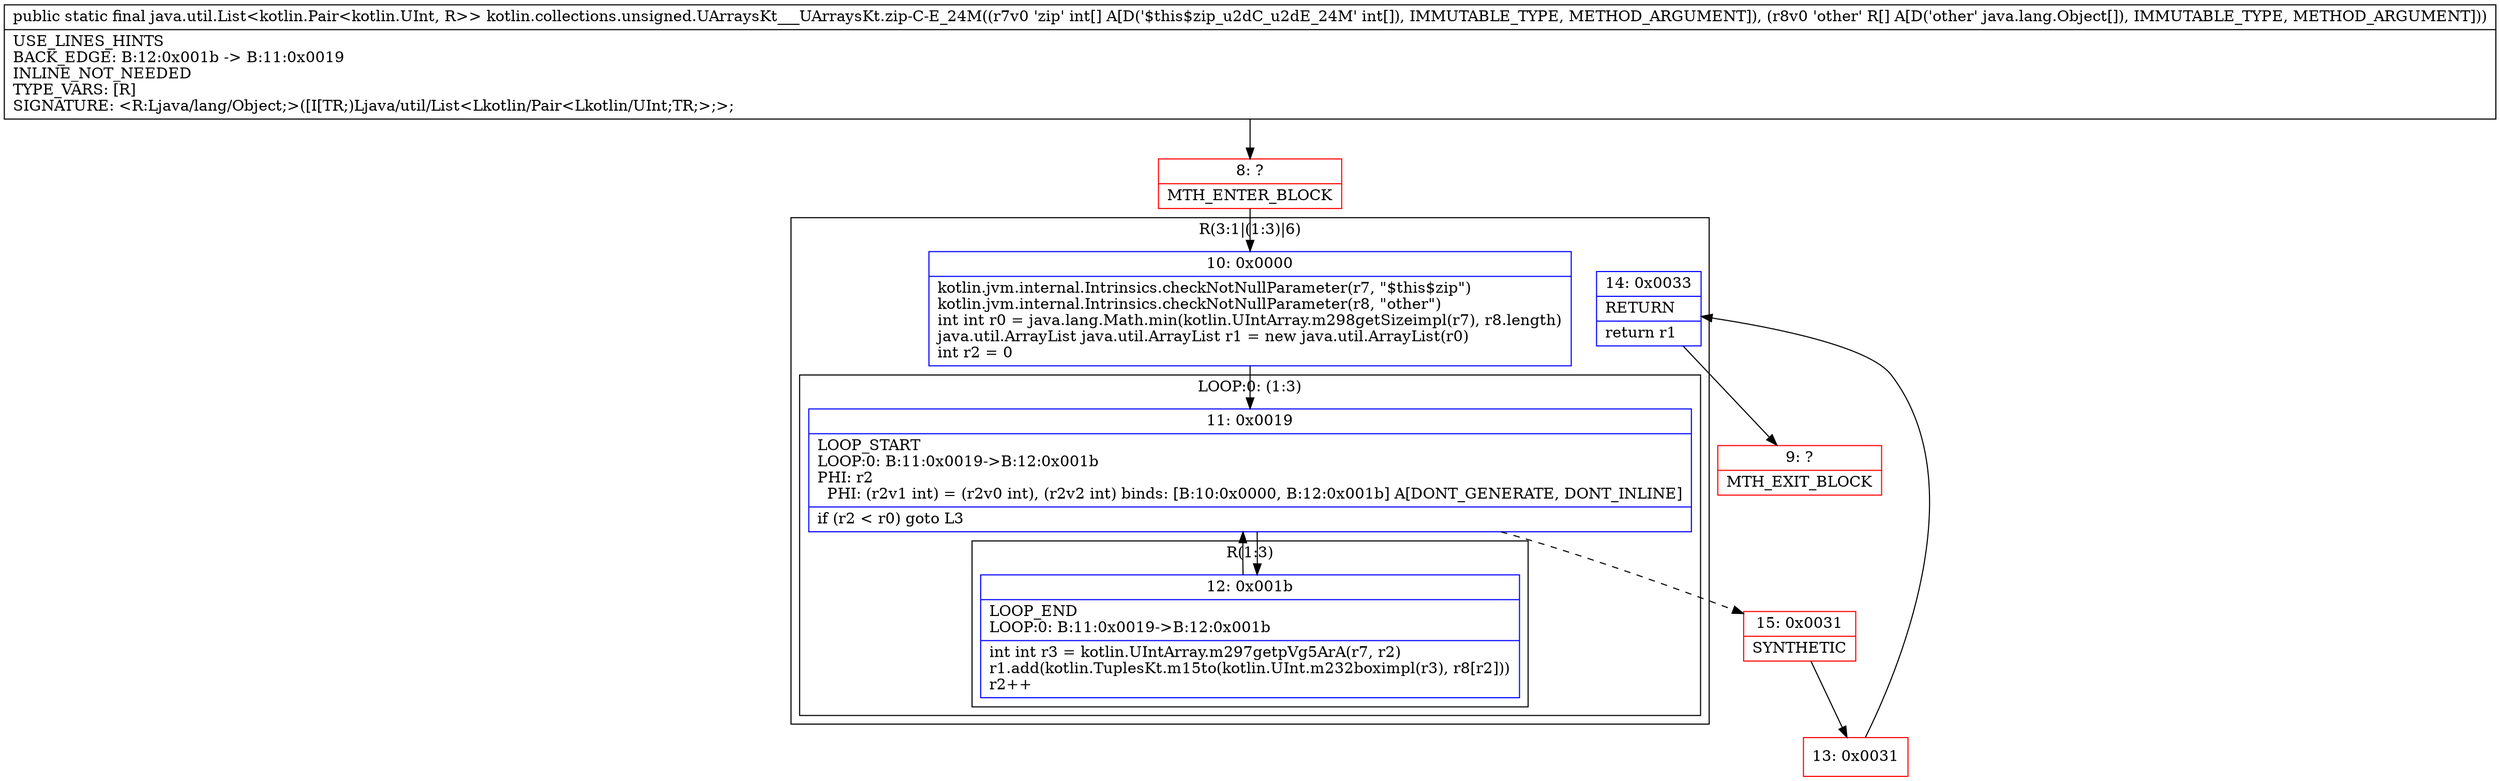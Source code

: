 digraph "CFG forkotlin.collections.unsigned.UArraysKt___UArraysKt.zip\-C\-E_24M([I[Ljava\/lang\/Object;)Ljava\/util\/List;" {
subgraph cluster_Region_361910951 {
label = "R(3:1|(1:3)|6)";
node [shape=record,color=blue];
Node_10 [shape=record,label="{10\:\ 0x0000|kotlin.jvm.internal.Intrinsics.checkNotNullParameter(r7, \"$this$zip\")\lkotlin.jvm.internal.Intrinsics.checkNotNullParameter(r8, \"other\")\lint int r0 = java.lang.Math.min(kotlin.UIntArray.m298getSizeimpl(r7), r8.length)\ljava.util.ArrayList java.util.ArrayList r1 = new java.util.ArrayList(r0)\lint r2 = 0\l}"];
subgraph cluster_LoopRegion_1693030655 {
label = "LOOP:0: (1:3)";
node [shape=record,color=blue];
Node_11 [shape=record,label="{11\:\ 0x0019|LOOP_START\lLOOP:0: B:11:0x0019\-\>B:12:0x001b\lPHI: r2 \l  PHI: (r2v1 int) = (r2v0 int), (r2v2 int) binds: [B:10:0x0000, B:12:0x001b] A[DONT_GENERATE, DONT_INLINE]\l|if (r2 \< r0) goto L3\l}"];
subgraph cluster_Region_175144632 {
label = "R(1:3)";
node [shape=record,color=blue];
Node_12 [shape=record,label="{12\:\ 0x001b|LOOP_END\lLOOP:0: B:11:0x0019\-\>B:12:0x001b\l|int int r3 = kotlin.UIntArray.m297getpVg5ArA(r7, r2)\lr1.add(kotlin.TuplesKt.m15to(kotlin.UInt.m232boximpl(r3), r8[r2]))\lr2++\l}"];
}
}
Node_14 [shape=record,label="{14\:\ 0x0033|RETURN\l|return r1\l}"];
}
Node_8 [shape=record,color=red,label="{8\:\ ?|MTH_ENTER_BLOCK\l}"];
Node_15 [shape=record,color=red,label="{15\:\ 0x0031|SYNTHETIC\l}"];
Node_13 [shape=record,color=red,label="{13\:\ 0x0031}"];
Node_9 [shape=record,color=red,label="{9\:\ ?|MTH_EXIT_BLOCK\l}"];
MethodNode[shape=record,label="{public static final java.util.List\<kotlin.Pair\<kotlin.UInt, R\>\> kotlin.collections.unsigned.UArraysKt___UArraysKt.zip\-C\-E_24M((r7v0 'zip' int[] A[D('$this$zip_u2dC_u2dE_24M' int[]), IMMUTABLE_TYPE, METHOD_ARGUMENT]), (r8v0 'other' R[] A[D('other' java.lang.Object[]), IMMUTABLE_TYPE, METHOD_ARGUMENT]))  | USE_LINES_HINTS\lBACK_EDGE: B:12:0x001b \-\> B:11:0x0019\lINLINE_NOT_NEEDED\lTYPE_VARS: [R]\lSIGNATURE: \<R:Ljava\/lang\/Object;\>([I[TR;)Ljava\/util\/List\<Lkotlin\/Pair\<Lkotlin\/UInt;TR;\>;\>;\l}"];
MethodNode -> Node_8;Node_10 -> Node_11;
Node_11 -> Node_12;
Node_11 -> Node_15[style=dashed];
Node_12 -> Node_11;
Node_14 -> Node_9;
Node_8 -> Node_10;
Node_15 -> Node_13;
Node_13 -> Node_14;
}

